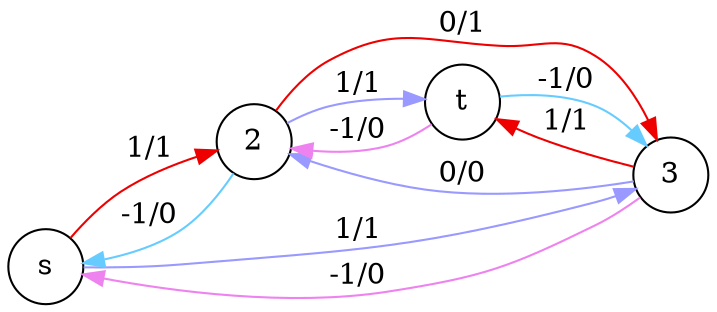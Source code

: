 digraph g {
    rankdir = LR;
    node[shape=circle]
    s->2[label="1/1",color="#ee0000"]
    2->s[label="-1/0",color="#66ccff"]
    s->3[label="1/1", color="#9999FF"]
    3->s[label="-1/0", color="#EE82EE"]
    2->3[label="0/1",color="#ee0000"]
    3->2[label="0/0",color="#9999FF"]
    2->t[label="1/1",color="#9999FF"]
    t->2[label="-1/0",color="#EE82EE"]
    3->t[label="1/1",color="#ee0000"]
    t->3[label="-1/0",color="#66ccff"]
    
}
